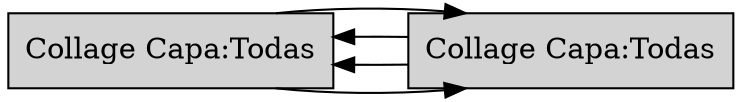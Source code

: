 digraph GraficaFILTRO { 
size="9,9" 
rankdir=LR 
node[shape=record,style=filled]
"Collage0"[label =" Collage Capa:Todas"]; 
"Collage0"->"Collage1"; 
"Collage0"->"Collage1" [dir=back]; 
"Collage1"[label =" Collage Capa:Todas"]; 
"Collage1"->"Collage0"; 
"Collage1"->"Collage0" [dir=back]; 
}